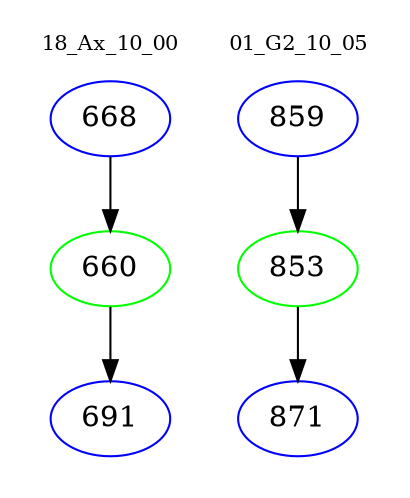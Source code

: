 digraph{
subgraph cluster_0 {
color = white
label = "18_Ax_10_00";
fontsize=10;
T0_668 [label="668", color="blue"]
T0_668 -> T0_660 [color="black"]
T0_660 [label="660", color="green"]
T0_660 -> T0_691 [color="black"]
T0_691 [label="691", color="blue"]
}
subgraph cluster_1 {
color = white
label = "01_G2_10_05";
fontsize=10;
T1_859 [label="859", color="blue"]
T1_859 -> T1_853 [color="black"]
T1_853 [label="853", color="green"]
T1_853 -> T1_871 [color="black"]
T1_871 [label="871", color="blue"]
}
}
